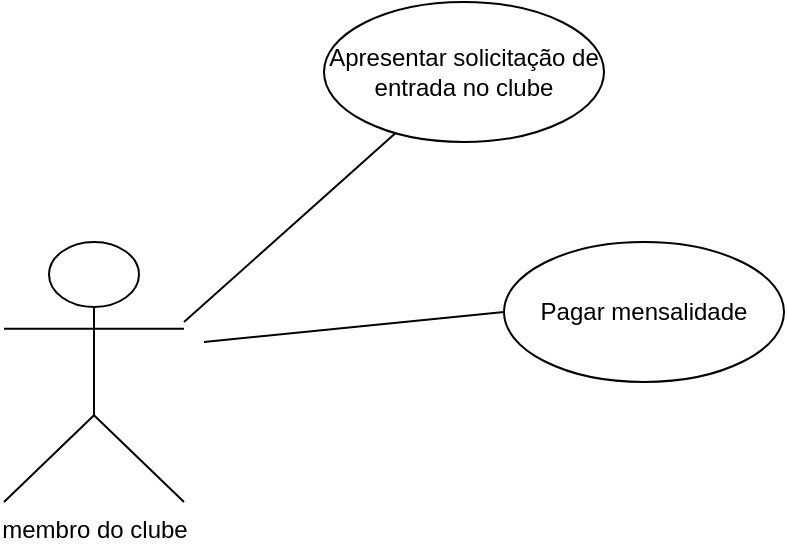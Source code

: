 <mxfile version="21.1.5" type="github">
  <diagram name="Página-1" id="384RNy8xycjuMhjqXKzM">
    <mxGraphModel dx="1377" dy="796" grid="1" gridSize="10" guides="1" tooltips="1" connect="1" arrows="1" fold="1" page="1" pageScale="1" pageWidth="827" pageHeight="1169" math="0" shadow="0">
      <root>
        <mxCell id="0" />
        <mxCell id="1" parent="0" />
        <mxCell id="flSsCYXYwXLomDibyD00-1" value="membro do clube" style="shape=umlActor;html=1;verticalLabelPosition=bottom;verticalAlign=top;align=center;" vertex="1" parent="1">
          <mxGeometry x="80" y="320" width="90" height="130" as="geometry" />
        </mxCell>
        <mxCell id="flSsCYXYwXLomDibyD00-2" value="Apresentar solicitação de entrada no clube" style="ellipse;whiteSpace=wrap;html=1;" vertex="1" parent="1">
          <mxGeometry x="240" y="200" width="140" height="70" as="geometry" />
        </mxCell>
        <mxCell id="flSsCYXYwXLomDibyD00-3" value="" style="edgeStyle=none;html=1;endArrow=none;verticalAlign=bottom;rounded=0;" edge="1" parent="1" target="flSsCYXYwXLomDibyD00-2">
          <mxGeometry width="160" relative="1" as="geometry">
            <mxPoint x="170" y="360" as="sourcePoint" />
            <mxPoint x="330" y="360" as="targetPoint" />
          </mxGeometry>
        </mxCell>
        <mxCell id="flSsCYXYwXLomDibyD00-4" value="Pagar mensalidade" style="ellipse;whiteSpace=wrap;html=1;" vertex="1" parent="1">
          <mxGeometry x="330" y="320" width="140" height="70" as="geometry" />
        </mxCell>
        <mxCell id="flSsCYXYwXLomDibyD00-5" value="" style="edgeStyle=none;html=1;endArrow=none;verticalAlign=bottom;rounded=0;entryX=0;entryY=0.5;entryDx=0;entryDy=0;" edge="1" parent="1" target="flSsCYXYwXLomDibyD00-4">
          <mxGeometry width="160" relative="1" as="geometry">
            <mxPoint x="180" y="370" as="sourcePoint" />
            <mxPoint x="286" y="276" as="targetPoint" />
          </mxGeometry>
        </mxCell>
      </root>
    </mxGraphModel>
  </diagram>
</mxfile>
